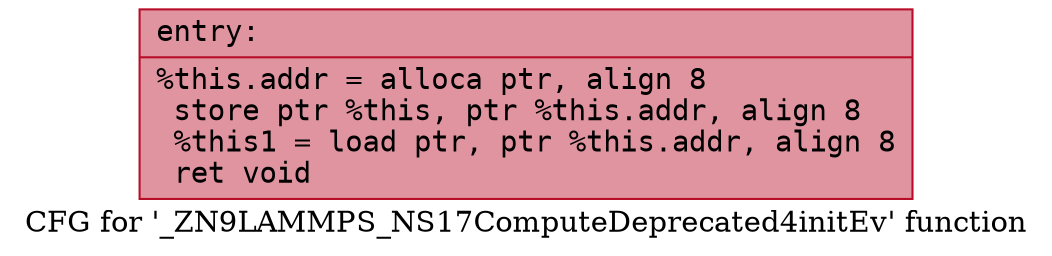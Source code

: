 digraph "CFG for '_ZN9LAMMPS_NS17ComputeDeprecated4initEv' function" {
	label="CFG for '_ZN9LAMMPS_NS17ComputeDeprecated4initEv' function";

	Node0x5583950adfe0 [shape=record,color="#b70d28ff", style=filled, fillcolor="#b70d2870" fontname="Courier",label="{entry:\l|  %this.addr = alloca ptr, align 8\l  store ptr %this, ptr %this.addr, align 8\l  %this1 = load ptr, ptr %this.addr, align 8\l  ret void\l}"];
}
